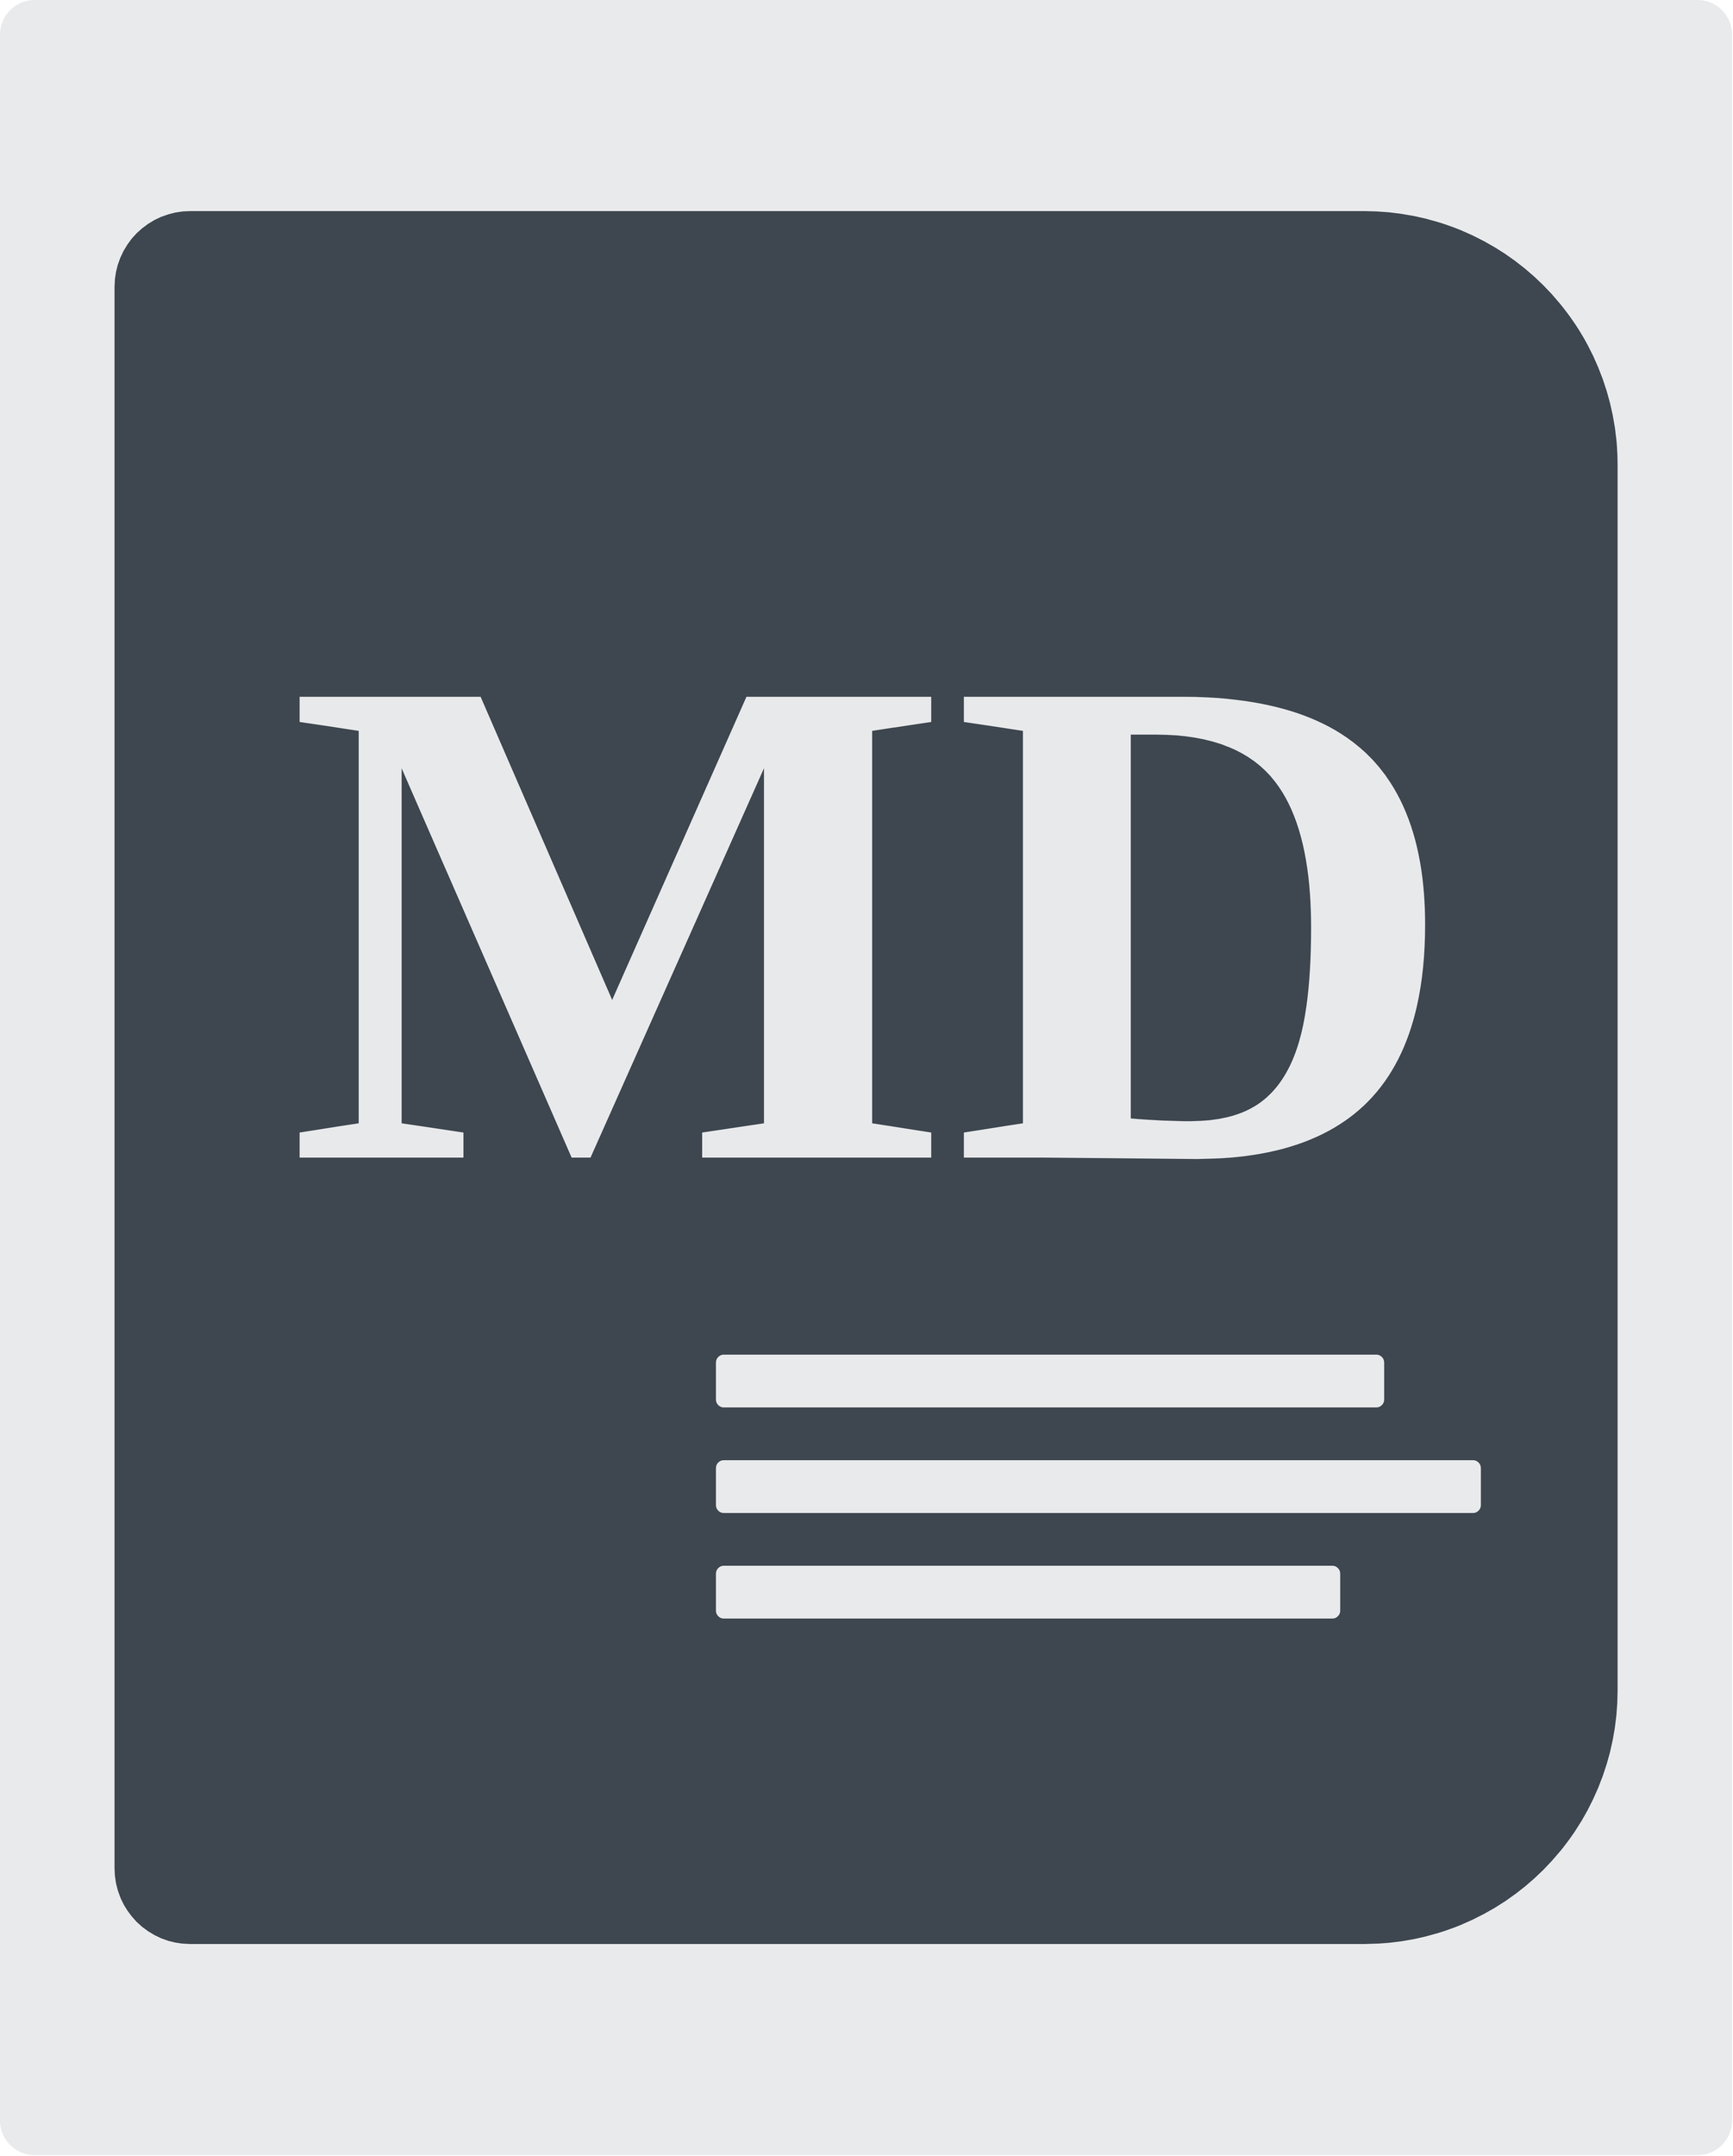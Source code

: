 <mxfile version="21.4.0" type="device">
  <diagram name="Page-1" id="DrXh_SdSaHh5ttSkYDCU">
    <mxGraphModel dx="8762" dy="6424" grid="1" gridSize="10" guides="1" tooltips="1" connect="1" arrows="1" fold="1" page="1" pageScale="1" pageWidth="850" pageHeight="1100" math="0" shadow="0">
      <root>
        <mxCell id="0" />
        <mxCell id="1" parent="0" />
        <mxCell id="I0jVJIgrmsE1n152C2gL-33" value="" style="rounded=1;whiteSpace=wrap;html=1;arcSize=2;strokeColor=none;fillColor=#E9EAEC;" vertex="1" parent="1">
          <mxGeometry x="-520.0" y="-1860" width="1970" height="2450" as="geometry" />
        </mxCell>
        <mxCell id="I0jVJIgrmsE1n152C2gL-31" value="" style="group" vertex="1" connectable="0" parent="1">
          <mxGeometry x="-389.74" y="-1620" width="1709.48" height="1970.0" as="geometry" />
        </mxCell>
        <mxCell id="I0jVJIgrmsE1n152C2gL-6" value="" style="group" vertex="1" connectable="0" parent="I0jVJIgrmsE1n152C2gL-31">
          <mxGeometry width="1709.48" height="1970.0" as="geometry" />
        </mxCell>
        <mxCell id="I0jVJIgrmsE1n152C2gL-3" value="" style="rounded=1;whiteSpace=wrap;html=1;arcSize=6;strokeColor=none;fillColor=#3e4750;" vertex="1" parent="I0jVJIgrmsE1n152C2gL-6">
          <mxGeometry width="1432.731" height="1970.0" as="geometry" />
        </mxCell>
        <mxCell id="I0jVJIgrmsE1n152C2gL-4" value="" style="rounded=1;whiteSpace=wrap;html=1;arcSize=17;strokeColor=none;fillColor=#3e4750;" vertex="1" parent="I0jVJIgrmsE1n152C2gL-6">
          <mxGeometry x="15.0" width="1694.48" height="1970.0" as="geometry" />
        </mxCell>
        <mxCell id="I0jVJIgrmsE1n152C2gL-9" value="&lt;font data-font-src=&quot;https://fonts.googleapis.com/css?family=Cardo&quot; size=&quot;1&quot; face=&quot;Cardo&quot; color=&quot;#e8e9eb&quot;&gt;&lt;b&gt;&lt;font style=&quot;font-size: 800px;&quot; data-font-src=&quot;https://fonts.googleapis.com/css?family=Lora&quot;&gt;MD&lt;/font&gt;&lt;/b&gt;&lt;/font&gt;" style="text;html=1;align=center;verticalAlign=middle;resizable=0;points=[];autosize=1;strokeColor=none;fillColor=none;" vertex="1" parent="I0jVJIgrmsE1n152C2gL-6">
          <mxGeometry x="132.24" y="320" width="1460" height="970" as="geometry" />
        </mxCell>
        <mxCell id="I0jVJIgrmsE1n152C2gL-15" value="" style="rounded=1;whiteSpace=wrap;html=1;strokeColor=none;fillColor=#e9eaec;" vertex="1" parent="I0jVJIgrmsE1n152C2gL-6">
          <mxGeometry x="684" y="1300" width="760" height="60" as="geometry" />
        </mxCell>
        <mxCell id="I0jVJIgrmsE1n152C2gL-21" value="" style="rounded=1;whiteSpace=wrap;html=1;strokeColor=none;fillColor=#e9eaec;" vertex="1" parent="I0jVJIgrmsE1n152C2gL-6">
          <mxGeometry x="684" y="1420" width="870" height="60" as="geometry" />
        </mxCell>
        <mxCell id="I0jVJIgrmsE1n152C2gL-22" value="" style="rounded=1;whiteSpace=wrap;html=1;strokeColor=none;fillColor=#e9eaec;" vertex="1" parent="I0jVJIgrmsE1n152C2gL-6">
          <mxGeometry x="684" y="1540" width="710" height="60" as="geometry" />
        </mxCell>
      </root>
    </mxGraphModel>
  </diagram>
</mxfile>
